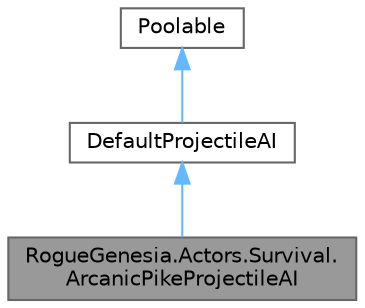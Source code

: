 digraph "RogueGenesia.Actors.Survival.ArcanicPikeProjectileAI"
{
 // LATEX_PDF_SIZE
  bgcolor="transparent";
  edge [fontname=Helvetica,fontsize=10,labelfontname=Helvetica,labelfontsize=10];
  node [fontname=Helvetica,fontsize=10,shape=box,height=0.2,width=0.4];
  Node1 [label="RogueGenesia.Actors.Survival.\lArcanicPikeProjectileAI",height=0.2,width=0.4,color="gray40", fillcolor="grey60", style="filled", fontcolor="black",tooltip=" "];
  Node2 -> Node1 [dir="back",color="steelblue1",style="solid"];
  Node2 [label="DefaultProjectileAI",height=0.2,width=0.4,color="gray40", fillcolor="white", style="filled",URL="$class_rogue_genesia_1_1_actors_1_1_survival_1_1_default_projectile_a_i.html",tooltip=" "];
  Node3 -> Node2 [dir="back",color="steelblue1",style="solid"];
  Node3 [label="Poolable",height=0.2,width=0.4,color="gray40", fillcolor="white", style="filled",URL="$class_rogue_genesia_1_1_utils_1_1_poolable.html",tooltip=" "];
}
